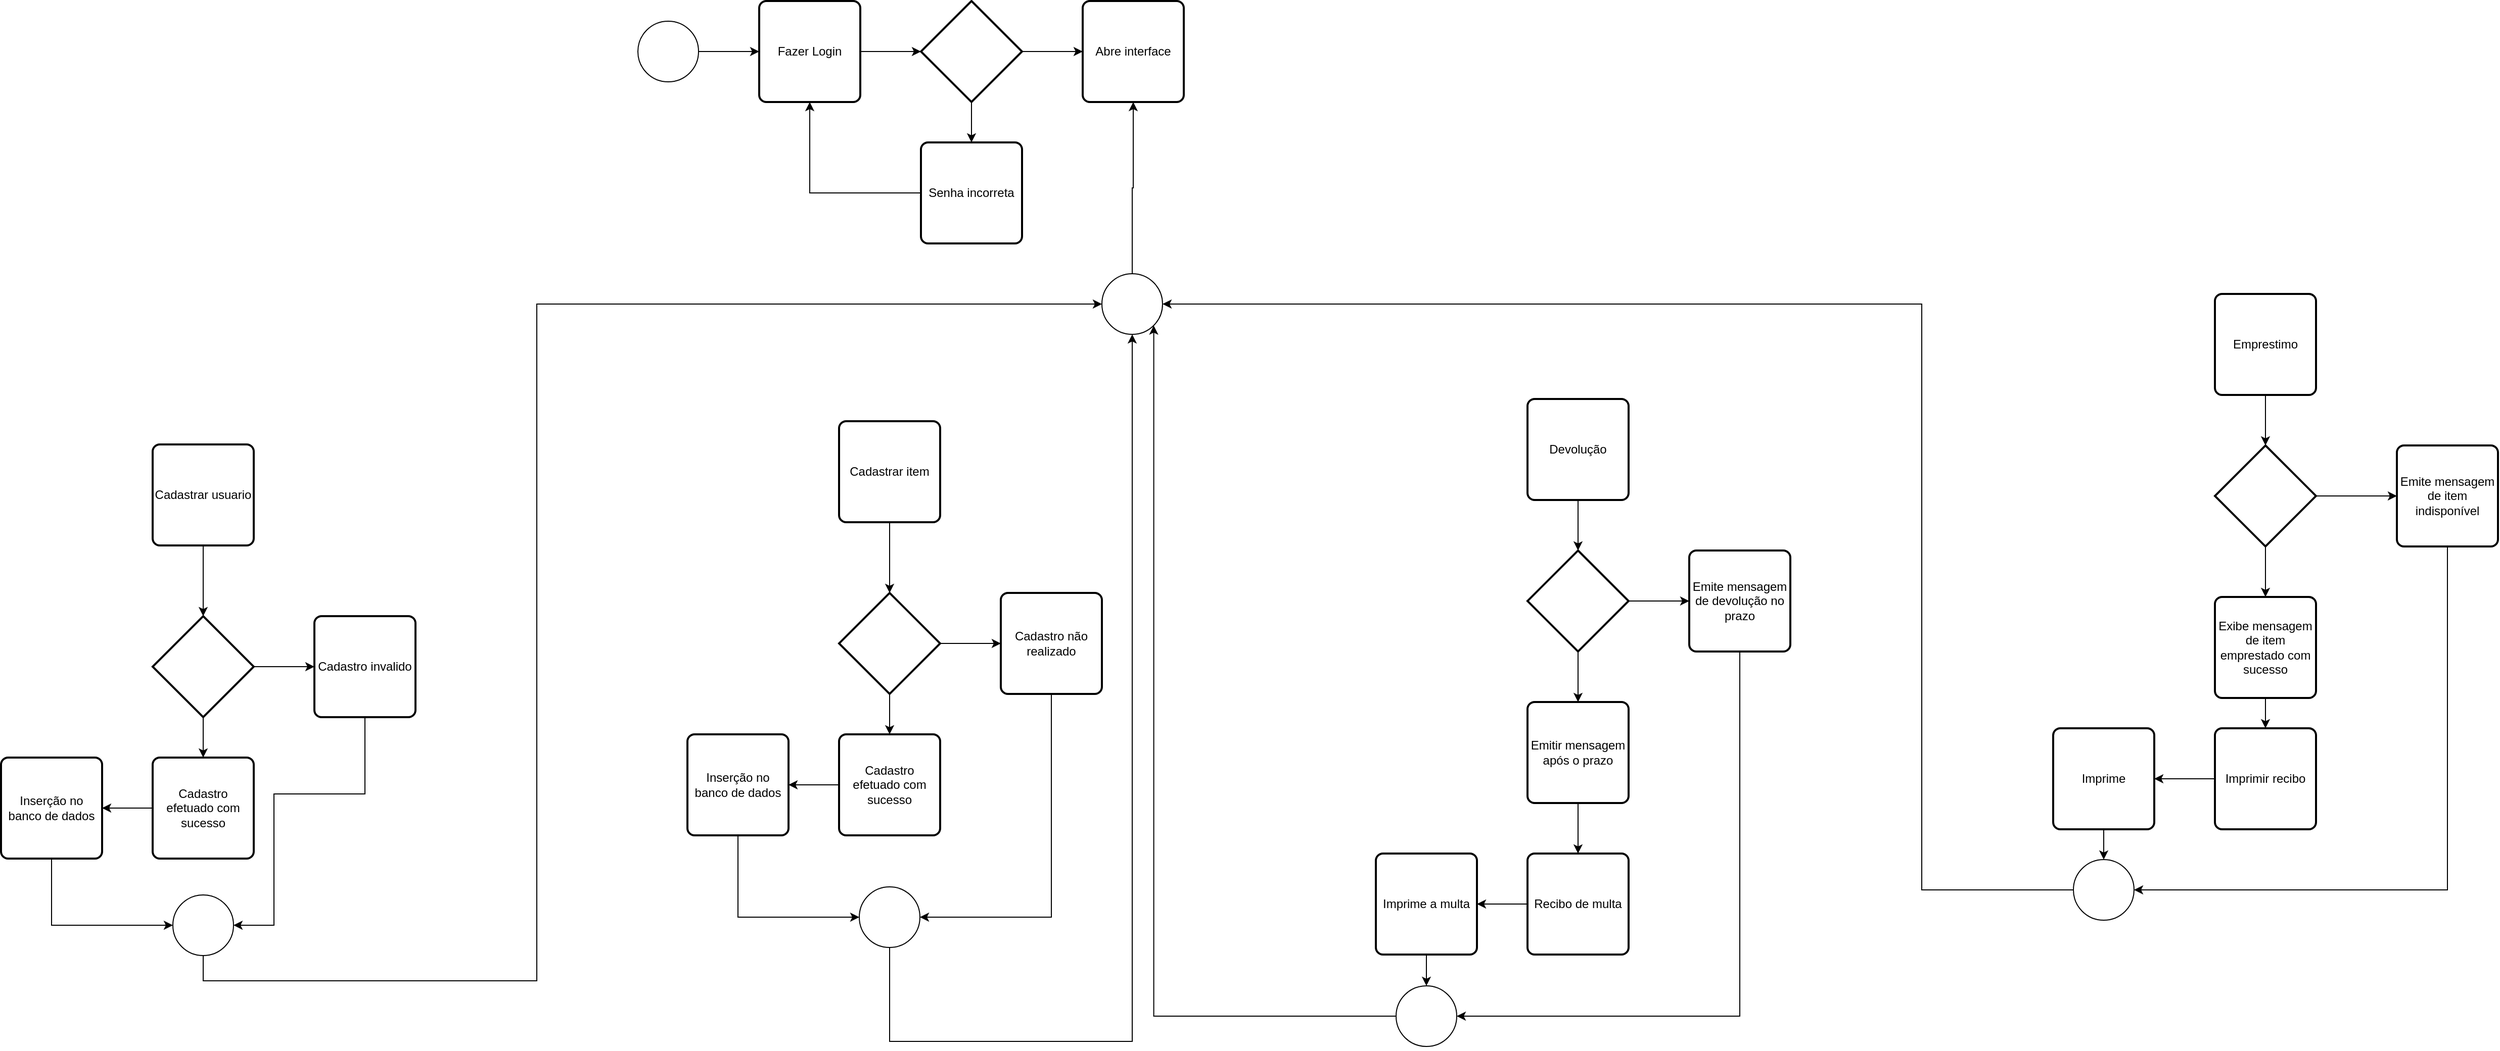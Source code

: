 <mxfile version="24.0.0" type="github">
  <diagram name="Página-1" id="YX1K54ANonkZZs8eJlF3">
    <mxGraphModel dx="1886" dy="680" grid="1" gridSize="10" guides="1" tooltips="1" connect="1" arrows="1" fold="1" page="1" pageScale="1" pageWidth="827" pageHeight="1169" math="0" shadow="0">
      <root>
        <mxCell id="0" />
        <mxCell id="1" parent="0" />
        <mxCell id="kRuGnfXD70lQHXgBYrLt-4" value="" style="edgeStyle=orthogonalEdgeStyle;rounded=0;orthogonalLoop=1;jettySize=auto;html=1;" parent="1" source="kRuGnfXD70lQHXgBYrLt-2" target="kRuGnfXD70lQHXgBYrLt-3" edge="1">
          <mxGeometry relative="1" as="geometry" />
        </mxCell>
        <mxCell id="kRuGnfXD70lQHXgBYrLt-2" value="" style="verticalLabelPosition=bottom;verticalAlign=top;html=1;shape=mxgraph.flowchart.on-page_reference;" parent="1" vertex="1">
          <mxGeometry x="220" y="40" width="60" height="60" as="geometry" />
        </mxCell>
        <mxCell id="kRuGnfXD70lQHXgBYrLt-3" value="Fazer Login" style="rounded=1;whiteSpace=wrap;html=1;absoluteArcSize=1;arcSize=14;strokeWidth=2;" parent="1" vertex="1">
          <mxGeometry x="340" y="20" width="100" height="100" as="geometry" />
        </mxCell>
        <mxCell id="kRuGnfXD70lQHXgBYrLt-8" value="" style="edgeStyle=orthogonalEdgeStyle;rounded=0;orthogonalLoop=1;jettySize=auto;html=1;" parent="1" source="kRuGnfXD70lQHXgBYrLt-5" target="kRuGnfXD70lQHXgBYrLt-7" edge="1">
          <mxGeometry relative="1" as="geometry" />
        </mxCell>
        <mxCell id="kRuGnfXD70lQHXgBYrLt-11" value="" style="edgeStyle=orthogonalEdgeStyle;rounded=0;orthogonalLoop=1;jettySize=auto;html=1;" parent="1" source="kRuGnfXD70lQHXgBYrLt-5" target="kRuGnfXD70lQHXgBYrLt-10" edge="1">
          <mxGeometry relative="1" as="geometry" />
        </mxCell>
        <mxCell id="kRuGnfXD70lQHXgBYrLt-5" value="" style="strokeWidth=2;html=1;shape=mxgraph.flowchart.decision;whiteSpace=wrap;" parent="1" vertex="1">
          <mxGeometry x="500" y="20" width="100" height="100" as="geometry" />
        </mxCell>
        <mxCell id="kRuGnfXD70lQHXgBYrLt-6" style="edgeStyle=orthogonalEdgeStyle;rounded=0;orthogonalLoop=1;jettySize=auto;html=1;entryX=0;entryY=0.5;entryDx=0;entryDy=0;entryPerimeter=0;" parent="1" source="kRuGnfXD70lQHXgBYrLt-3" target="kRuGnfXD70lQHXgBYrLt-5" edge="1">
          <mxGeometry relative="1" as="geometry" />
        </mxCell>
        <mxCell id="kRuGnfXD70lQHXgBYrLt-9" style="edgeStyle=orthogonalEdgeStyle;rounded=0;orthogonalLoop=1;jettySize=auto;html=1;entryX=0.5;entryY=1;entryDx=0;entryDy=0;" parent="1" source="kRuGnfXD70lQHXgBYrLt-7" target="kRuGnfXD70lQHXgBYrLt-3" edge="1">
          <mxGeometry relative="1" as="geometry" />
        </mxCell>
        <mxCell id="kRuGnfXD70lQHXgBYrLt-7" value="Senha incorreta" style="rounded=1;whiteSpace=wrap;html=1;absoluteArcSize=1;arcSize=14;strokeWidth=2;" parent="1" vertex="1">
          <mxGeometry x="500" y="160" width="100" height="100" as="geometry" />
        </mxCell>
        <mxCell id="kRuGnfXD70lQHXgBYrLt-10" value="Abre interface" style="rounded=1;whiteSpace=wrap;html=1;absoluteArcSize=1;arcSize=14;strokeWidth=2;" parent="1" vertex="1">
          <mxGeometry x="660" y="20" width="100" height="100" as="geometry" />
        </mxCell>
        <mxCell id="kRuGnfXD70lQHXgBYrLt-16" value="" style="edgeStyle=orthogonalEdgeStyle;rounded=0;orthogonalLoop=1;jettySize=auto;html=1;" parent="1" source="kRuGnfXD70lQHXgBYrLt-14" target="kRuGnfXD70lQHXgBYrLt-15" edge="1">
          <mxGeometry relative="1" as="geometry" />
        </mxCell>
        <mxCell id="kRuGnfXD70lQHXgBYrLt-14" value="Devolução" style="rounded=1;whiteSpace=wrap;html=1;absoluteArcSize=1;arcSize=14;strokeWidth=2;" parent="1" vertex="1">
          <mxGeometry x="1100" y="414" width="100" height="100" as="geometry" />
        </mxCell>
        <mxCell id="kRuGnfXD70lQHXgBYrLt-18" value="" style="edgeStyle=orthogonalEdgeStyle;rounded=0;orthogonalLoop=1;jettySize=auto;html=1;" parent="1" source="kRuGnfXD70lQHXgBYrLt-15" target="kRuGnfXD70lQHXgBYrLt-17" edge="1">
          <mxGeometry relative="1" as="geometry" />
        </mxCell>
        <mxCell id="kRuGnfXD70lQHXgBYrLt-20" value="" style="edgeStyle=orthogonalEdgeStyle;rounded=0;orthogonalLoop=1;jettySize=auto;html=1;" parent="1" source="kRuGnfXD70lQHXgBYrLt-15" target="kRuGnfXD70lQHXgBYrLt-19" edge="1">
          <mxGeometry relative="1" as="geometry" />
        </mxCell>
        <mxCell id="kRuGnfXD70lQHXgBYrLt-15" value="" style="strokeWidth=2;html=1;shape=mxgraph.flowchart.decision;whiteSpace=wrap;" parent="1" vertex="1">
          <mxGeometry x="1100" y="564" width="100" height="100" as="geometry" />
        </mxCell>
        <mxCell id="kRuGnfXD70lQHXgBYrLt-17" value="Emite mensagem de devolução no prazo" style="rounded=1;whiteSpace=wrap;html=1;absoluteArcSize=1;arcSize=14;strokeWidth=2;" parent="1" vertex="1">
          <mxGeometry x="1260" y="564" width="100" height="100" as="geometry" />
        </mxCell>
        <mxCell id="kRuGnfXD70lQHXgBYrLt-24" value="" style="edgeStyle=orthogonalEdgeStyle;rounded=0;orthogonalLoop=1;jettySize=auto;html=1;" parent="1" source="kRuGnfXD70lQHXgBYrLt-19" target="kRuGnfXD70lQHXgBYrLt-21" edge="1">
          <mxGeometry relative="1" as="geometry" />
        </mxCell>
        <mxCell id="kRuGnfXD70lQHXgBYrLt-19" value="Emitir mensagem após o prazo" style="rounded=1;whiteSpace=wrap;html=1;absoluteArcSize=1;arcSize=14;strokeWidth=2;" parent="1" vertex="1">
          <mxGeometry x="1100" y="714" width="100" height="100" as="geometry" />
        </mxCell>
        <mxCell id="kRuGnfXD70lQHXgBYrLt-23" value="" style="edgeStyle=orthogonalEdgeStyle;rounded=0;orthogonalLoop=1;jettySize=auto;html=1;" parent="1" source="kRuGnfXD70lQHXgBYrLt-21" target="kRuGnfXD70lQHXgBYrLt-22" edge="1">
          <mxGeometry relative="1" as="geometry" />
        </mxCell>
        <mxCell id="kRuGnfXD70lQHXgBYrLt-21" value="Recibo de multa" style="rounded=1;whiteSpace=wrap;html=1;absoluteArcSize=1;arcSize=14;strokeWidth=2;" parent="1" vertex="1">
          <mxGeometry x="1100" y="864" width="100" height="100" as="geometry" />
        </mxCell>
        <mxCell id="kRuGnfXD70lQHXgBYrLt-72" value="" style="edgeStyle=orthogonalEdgeStyle;rounded=0;orthogonalLoop=1;jettySize=auto;html=1;" parent="1" source="kRuGnfXD70lQHXgBYrLt-22" target="kRuGnfXD70lQHXgBYrLt-67" edge="1">
          <mxGeometry relative="1" as="geometry" />
        </mxCell>
        <mxCell id="kRuGnfXD70lQHXgBYrLt-22" value="Imprime a multa" style="rounded=1;whiteSpace=wrap;html=1;absoluteArcSize=1;arcSize=14;strokeWidth=2;" parent="1" vertex="1">
          <mxGeometry x="950" y="864" width="100" height="100" as="geometry" />
        </mxCell>
        <mxCell id="kRuGnfXD70lQHXgBYrLt-27" value="" style="edgeStyle=orthogonalEdgeStyle;rounded=0;orthogonalLoop=1;jettySize=auto;html=1;" parent="1" source="kRuGnfXD70lQHXgBYrLt-25" target="kRuGnfXD70lQHXgBYrLt-26" edge="1">
          <mxGeometry relative="1" as="geometry" />
        </mxCell>
        <mxCell id="kRuGnfXD70lQHXgBYrLt-25" value="Emprestimo" style="rounded=1;whiteSpace=wrap;html=1;absoluteArcSize=1;arcSize=14;strokeWidth=2;" parent="1" vertex="1">
          <mxGeometry x="1780" y="310" width="100" height="100" as="geometry" />
        </mxCell>
        <mxCell id="kRuGnfXD70lQHXgBYrLt-31" style="edgeStyle=orthogonalEdgeStyle;rounded=0;orthogonalLoop=1;jettySize=auto;html=1;entryX=0.5;entryY=0;entryDx=0;entryDy=0;" parent="1" source="kRuGnfXD70lQHXgBYrLt-26" target="kRuGnfXD70lQHXgBYrLt-28" edge="1">
          <mxGeometry relative="1" as="geometry" />
        </mxCell>
        <mxCell id="kRuGnfXD70lQHXgBYrLt-33" value="" style="edgeStyle=orthogonalEdgeStyle;rounded=0;orthogonalLoop=1;jettySize=auto;html=1;" parent="1" source="kRuGnfXD70lQHXgBYrLt-26" target="kRuGnfXD70lQHXgBYrLt-32" edge="1">
          <mxGeometry relative="1" as="geometry" />
        </mxCell>
        <mxCell id="kRuGnfXD70lQHXgBYrLt-26" value="" style="strokeWidth=2;html=1;shape=mxgraph.flowchart.decision;whiteSpace=wrap;" parent="1" vertex="1">
          <mxGeometry x="1780" y="460" width="100" height="100" as="geometry" />
        </mxCell>
        <mxCell id="kRuGnfXD70lQHXgBYrLt-34" value="" style="edgeStyle=orthogonalEdgeStyle;rounded=0;orthogonalLoop=1;jettySize=auto;html=1;" parent="1" source="kRuGnfXD70lQHXgBYrLt-28" target="kRuGnfXD70lQHXgBYrLt-29" edge="1">
          <mxGeometry relative="1" as="geometry" />
        </mxCell>
        <mxCell id="kRuGnfXD70lQHXgBYrLt-28" value="Exibe mensagem de item emprestado com sucesso" style="rounded=1;whiteSpace=wrap;html=1;absoluteArcSize=1;arcSize=14;strokeWidth=2;" parent="1" vertex="1">
          <mxGeometry x="1780" y="610" width="100" height="100" as="geometry" />
        </mxCell>
        <mxCell id="kRuGnfXD70lQHXgBYrLt-36" value="" style="edgeStyle=orthogonalEdgeStyle;rounded=0;orthogonalLoop=1;jettySize=auto;html=1;" parent="1" source="kRuGnfXD70lQHXgBYrLt-29" target="kRuGnfXD70lQHXgBYrLt-35" edge="1">
          <mxGeometry relative="1" as="geometry" />
        </mxCell>
        <mxCell id="kRuGnfXD70lQHXgBYrLt-29" value="Imprimir recibo" style="rounded=1;whiteSpace=wrap;html=1;absoluteArcSize=1;arcSize=14;strokeWidth=2;" parent="1" vertex="1">
          <mxGeometry x="1780" y="740" width="100" height="100" as="geometry" />
        </mxCell>
        <mxCell id="kRuGnfXD70lQHXgBYrLt-32" value="Emite mensagem de item indisponível" style="rounded=1;whiteSpace=wrap;html=1;absoluteArcSize=1;arcSize=14;strokeWidth=2;" parent="1" vertex="1">
          <mxGeometry x="1960" y="460" width="100" height="100" as="geometry" />
        </mxCell>
        <mxCell id="kRuGnfXD70lQHXgBYrLt-73" value="" style="edgeStyle=orthogonalEdgeStyle;rounded=0;orthogonalLoop=1;jettySize=auto;html=1;" parent="1" source="kRuGnfXD70lQHXgBYrLt-35" target="kRuGnfXD70lQHXgBYrLt-71" edge="1">
          <mxGeometry relative="1" as="geometry" />
        </mxCell>
        <mxCell id="kRuGnfXD70lQHXgBYrLt-35" value="Imprime" style="rounded=1;whiteSpace=wrap;html=1;absoluteArcSize=1;arcSize=14;strokeWidth=2;" parent="1" vertex="1">
          <mxGeometry x="1620" y="740" width="100" height="100" as="geometry" />
        </mxCell>
        <mxCell id="kRuGnfXD70lQHXgBYrLt-41" style="edgeStyle=orthogonalEdgeStyle;rounded=0;orthogonalLoop=1;jettySize=auto;html=1;entryX=0.5;entryY=0;entryDx=0;entryDy=0;" parent="1" source="kRuGnfXD70lQHXgBYrLt-39" edge="1">
          <mxGeometry relative="1" as="geometry">
            <mxPoint x="-210" y="629" as="targetPoint" />
          </mxGeometry>
        </mxCell>
        <mxCell id="kRuGnfXD70lQHXgBYrLt-39" value="Cadastrar usuario" style="rounded=1;whiteSpace=wrap;html=1;absoluteArcSize=1;arcSize=14;strokeWidth=2;" parent="1" vertex="1">
          <mxGeometry x="-260" y="459" width="100" height="100" as="geometry" />
        </mxCell>
        <mxCell id="kRuGnfXD70lQHXgBYrLt-45" value="" style="edgeStyle=orthogonalEdgeStyle;rounded=0;orthogonalLoop=1;jettySize=auto;html=1;" parent="1" source="kRuGnfXD70lQHXgBYrLt-42" target="kRuGnfXD70lQHXgBYrLt-44" edge="1">
          <mxGeometry relative="1" as="geometry" />
        </mxCell>
        <mxCell id="kRuGnfXD70lQHXgBYrLt-47" value="" style="edgeStyle=orthogonalEdgeStyle;rounded=0;orthogonalLoop=1;jettySize=auto;html=1;" parent="1" source="kRuGnfXD70lQHXgBYrLt-42" target="kRuGnfXD70lQHXgBYrLt-46" edge="1">
          <mxGeometry relative="1" as="geometry" />
        </mxCell>
        <mxCell id="kRuGnfXD70lQHXgBYrLt-42" value="" style="strokeWidth=2;html=1;shape=mxgraph.flowchart.decision;whiteSpace=wrap;" parent="1" vertex="1">
          <mxGeometry x="-260" y="629" width="100" height="100" as="geometry" />
        </mxCell>
        <mxCell id="kRuGnfXD70lQHXgBYrLt-44" value="Cadastro invalido" style="rounded=1;whiteSpace=wrap;html=1;absoluteArcSize=1;arcSize=14;strokeWidth=2;" parent="1" vertex="1">
          <mxGeometry x="-100" y="629" width="100" height="100" as="geometry" />
        </mxCell>
        <mxCell id="kRuGnfXD70lQHXgBYrLt-49" value="" style="edgeStyle=orthogonalEdgeStyle;rounded=0;orthogonalLoop=1;jettySize=auto;html=1;" parent="1" source="kRuGnfXD70lQHXgBYrLt-46" target="kRuGnfXD70lQHXgBYrLt-48" edge="1">
          <mxGeometry relative="1" as="geometry" />
        </mxCell>
        <mxCell id="kRuGnfXD70lQHXgBYrLt-46" value="Cadastro efetuado com sucesso" style="rounded=1;whiteSpace=wrap;html=1;absoluteArcSize=1;arcSize=14;strokeWidth=2;" parent="1" vertex="1">
          <mxGeometry x="-260" y="769" width="100" height="100" as="geometry" />
        </mxCell>
        <mxCell id="kRuGnfXD70lQHXgBYrLt-48" value="Inserção no banco de dados" style="rounded=1;whiteSpace=wrap;html=1;absoluteArcSize=1;arcSize=14;strokeWidth=2;" parent="1" vertex="1">
          <mxGeometry x="-410" y="769" width="100" height="100" as="geometry" />
        </mxCell>
        <mxCell id="kRuGnfXD70lQHXgBYrLt-51" style="edgeStyle=orthogonalEdgeStyle;rounded=0;orthogonalLoop=1;jettySize=auto;html=1;entryX=0.5;entryY=0;entryDx=0;entryDy=0;" parent="1" source="kRuGnfXD70lQHXgBYrLt-52" edge="1">
          <mxGeometry relative="1" as="geometry">
            <mxPoint x="469" y="606" as="targetPoint" />
          </mxGeometry>
        </mxCell>
        <mxCell id="kRuGnfXD70lQHXgBYrLt-52" value="Cadastrar item" style="rounded=1;whiteSpace=wrap;html=1;absoluteArcSize=1;arcSize=14;strokeWidth=2;" parent="1" vertex="1">
          <mxGeometry x="419" y="436" width="100" height="100" as="geometry" />
        </mxCell>
        <mxCell id="kRuGnfXD70lQHXgBYrLt-53" value="" style="edgeStyle=orthogonalEdgeStyle;rounded=0;orthogonalLoop=1;jettySize=auto;html=1;" parent="1" source="kRuGnfXD70lQHXgBYrLt-55" target="kRuGnfXD70lQHXgBYrLt-56" edge="1">
          <mxGeometry relative="1" as="geometry" />
        </mxCell>
        <mxCell id="kRuGnfXD70lQHXgBYrLt-54" value="" style="edgeStyle=orthogonalEdgeStyle;rounded=0;orthogonalLoop=1;jettySize=auto;html=1;" parent="1" source="kRuGnfXD70lQHXgBYrLt-55" target="kRuGnfXD70lQHXgBYrLt-58" edge="1">
          <mxGeometry relative="1" as="geometry" />
        </mxCell>
        <mxCell id="kRuGnfXD70lQHXgBYrLt-55" value="" style="strokeWidth=2;html=1;shape=mxgraph.flowchart.decision;whiteSpace=wrap;" parent="1" vertex="1">
          <mxGeometry x="419" y="606" width="100" height="100" as="geometry" />
        </mxCell>
        <mxCell id="kRuGnfXD70lQHXgBYrLt-56" value="Cadastro não realizado" style="rounded=1;whiteSpace=wrap;html=1;absoluteArcSize=1;arcSize=14;strokeWidth=2;" parent="1" vertex="1">
          <mxGeometry x="579" y="606" width="100" height="100" as="geometry" />
        </mxCell>
        <mxCell id="kRuGnfXD70lQHXgBYrLt-57" value="" style="edgeStyle=orthogonalEdgeStyle;rounded=0;orthogonalLoop=1;jettySize=auto;html=1;" parent="1" source="kRuGnfXD70lQHXgBYrLt-58" target="kRuGnfXD70lQHXgBYrLt-59" edge="1">
          <mxGeometry relative="1" as="geometry" />
        </mxCell>
        <mxCell id="kRuGnfXD70lQHXgBYrLt-58" value="Cadastro efetuado com sucesso" style="rounded=1;whiteSpace=wrap;html=1;absoluteArcSize=1;arcSize=14;strokeWidth=2;" parent="1" vertex="1">
          <mxGeometry x="419" y="746" width="100" height="100" as="geometry" />
        </mxCell>
        <mxCell id="kRuGnfXD70lQHXgBYrLt-59" value="Inserção no banco de dados" style="rounded=1;whiteSpace=wrap;html=1;absoluteArcSize=1;arcSize=14;strokeWidth=2;" parent="1" vertex="1">
          <mxGeometry x="269" y="746" width="100" height="100" as="geometry" />
        </mxCell>
        <mxCell id="kRuGnfXD70lQHXgBYrLt-79" style="edgeStyle=orthogonalEdgeStyle;rounded=0;orthogonalLoop=1;jettySize=auto;html=1;entryX=0;entryY=0.5;entryDx=0;entryDy=0;entryPerimeter=0;exitX=0.5;exitY=1;exitDx=0;exitDy=0;exitPerimeter=0;" parent="1" source="kRuGnfXD70lQHXgBYrLt-60" target="kRuGnfXD70lQHXgBYrLt-78" edge="1">
          <mxGeometry relative="1" as="geometry">
            <mxPoint x="180" y="340" as="targetPoint" />
            <Array as="points">
              <mxPoint x="-210" y="990" />
              <mxPoint x="120" y="990" />
              <mxPoint x="120" y="320" />
            </Array>
          </mxGeometry>
        </mxCell>
        <mxCell id="kRuGnfXD70lQHXgBYrLt-60" value="" style="verticalLabelPosition=bottom;verticalAlign=top;html=1;shape=mxgraph.flowchart.on-page_reference;" parent="1" vertex="1">
          <mxGeometry x="-240" y="905" width="60" height="60" as="geometry" />
        </mxCell>
        <mxCell id="kRuGnfXD70lQHXgBYrLt-61" style="edgeStyle=orthogonalEdgeStyle;rounded=0;orthogonalLoop=1;jettySize=auto;html=1;entryX=1;entryY=0.5;entryDx=0;entryDy=0;entryPerimeter=0;" parent="1" source="kRuGnfXD70lQHXgBYrLt-44" target="kRuGnfXD70lQHXgBYrLt-60" edge="1">
          <mxGeometry relative="1" as="geometry">
            <Array as="points">
              <mxPoint x="-50" y="805" />
              <mxPoint x="-140" y="805" />
              <mxPoint x="-140" y="935" />
            </Array>
          </mxGeometry>
        </mxCell>
        <mxCell id="kRuGnfXD70lQHXgBYrLt-63" style="edgeStyle=orthogonalEdgeStyle;rounded=0;orthogonalLoop=1;jettySize=auto;html=1;entryX=0;entryY=0.5;entryDx=0;entryDy=0;entryPerimeter=0;" parent="1" source="kRuGnfXD70lQHXgBYrLt-48" target="kRuGnfXD70lQHXgBYrLt-60" edge="1">
          <mxGeometry relative="1" as="geometry">
            <Array as="points">
              <mxPoint x="-360" y="935" />
            </Array>
          </mxGeometry>
        </mxCell>
        <mxCell id="kRuGnfXD70lQHXgBYrLt-64" value="" style="verticalLabelPosition=bottom;verticalAlign=top;html=1;shape=mxgraph.flowchart.on-page_reference;" parent="1" vertex="1">
          <mxGeometry x="439" y="897" width="60" height="60" as="geometry" />
        </mxCell>
        <mxCell id="kRuGnfXD70lQHXgBYrLt-65" style="edgeStyle=orthogonalEdgeStyle;rounded=0;orthogonalLoop=1;jettySize=auto;html=1;entryX=0;entryY=0.5;entryDx=0;entryDy=0;entryPerimeter=0;" parent="1" source="kRuGnfXD70lQHXgBYrLt-59" target="kRuGnfXD70lQHXgBYrLt-64" edge="1">
          <mxGeometry relative="1" as="geometry">
            <Array as="points">
              <mxPoint x="319" y="927" />
            </Array>
          </mxGeometry>
        </mxCell>
        <mxCell id="kRuGnfXD70lQHXgBYrLt-66" style="edgeStyle=orthogonalEdgeStyle;rounded=0;orthogonalLoop=1;jettySize=auto;html=1;entryX=1;entryY=0.5;entryDx=0;entryDy=0;entryPerimeter=0;" parent="1" source="kRuGnfXD70lQHXgBYrLt-56" target="kRuGnfXD70lQHXgBYrLt-64" edge="1">
          <mxGeometry relative="1" as="geometry">
            <Array as="points">
              <mxPoint x="629" y="927" />
            </Array>
          </mxGeometry>
        </mxCell>
        <mxCell id="kRuGnfXD70lQHXgBYrLt-67" value="" style="verticalLabelPosition=bottom;verticalAlign=top;html=1;shape=mxgraph.flowchart.on-page_reference;" parent="1" vertex="1">
          <mxGeometry x="970" y="995" width="60" height="60" as="geometry" />
        </mxCell>
        <mxCell id="kRuGnfXD70lQHXgBYrLt-71" value="" style="verticalLabelPosition=bottom;verticalAlign=top;html=1;shape=mxgraph.flowchart.on-page_reference;" parent="1" vertex="1">
          <mxGeometry x="1640" y="870" width="60" height="60" as="geometry" />
        </mxCell>
        <mxCell id="kRuGnfXD70lQHXgBYrLt-74" style="edgeStyle=orthogonalEdgeStyle;rounded=0;orthogonalLoop=1;jettySize=auto;html=1;entryX=1;entryY=0.5;entryDx=0;entryDy=0;entryPerimeter=0;" parent="1" source="kRuGnfXD70lQHXgBYrLt-17" target="kRuGnfXD70lQHXgBYrLt-67" edge="1">
          <mxGeometry relative="1" as="geometry">
            <Array as="points">
              <mxPoint x="1310" y="1025" />
            </Array>
          </mxGeometry>
        </mxCell>
        <mxCell id="kRuGnfXD70lQHXgBYrLt-75" style="edgeStyle=orthogonalEdgeStyle;rounded=0;orthogonalLoop=1;jettySize=auto;html=1;entryX=1;entryY=0.5;entryDx=0;entryDy=0;entryPerimeter=0;" parent="1" source="kRuGnfXD70lQHXgBYrLt-32" target="kRuGnfXD70lQHXgBYrLt-71" edge="1">
          <mxGeometry relative="1" as="geometry">
            <Array as="points">
              <mxPoint x="2010" y="900" />
            </Array>
          </mxGeometry>
        </mxCell>
        <mxCell id="kRuGnfXD70lQHXgBYrLt-83" style="edgeStyle=orthogonalEdgeStyle;rounded=0;orthogonalLoop=1;jettySize=auto;html=1;entryX=0.5;entryY=1;entryDx=0;entryDy=0;" parent="1" source="kRuGnfXD70lQHXgBYrLt-78" target="kRuGnfXD70lQHXgBYrLt-10" edge="1">
          <mxGeometry relative="1" as="geometry" />
        </mxCell>
        <mxCell id="kRuGnfXD70lQHXgBYrLt-78" value="" style="verticalLabelPosition=bottom;verticalAlign=top;html=1;shape=mxgraph.flowchart.on-page_reference;" parent="1" vertex="1">
          <mxGeometry x="679" y="290" width="60" height="60" as="geometry" />
        </mxCell>
        <mxCell id="kRuGnfXD70lQHXgBYrLt-80" style="edgeStyle=orthogonalEdgeStyle;rounded=0;orthogonalLoop=1;jettySize=auto;html=1;entryX=0.5;entryY=1;entryDx=0;entryDy=0;entryPerimeter=0;exitX=0.5;exitY=1;exitDx=0;exitDy=0;exitPerimeter=0;" parent="1" source="kRuGnfXD70lQHXgBYrLt-64" target="kRuGnfXD70lQHXgBYrLt-78" edge="1">
          <mxGeometry relative="1" as="geometry">
            <mxPoint x="480" y="927" as="sourcePoint" />
            <Array as="points">
              <mxPoint x="469" y="1050" />
              <mxPoint x="709" y="1050" />
            </Array>
          </mxGeometry>
        </mxCell>
        <mxCell id="kRuGnfXD70lQHXgBYrLt-81" style="edgeStyle=orthogonalEdgeStyle;rounded=0;orthogonalLoop=1;jettySize=auto;html=1;entryX=0.855;entryY=0.855;entryDx=0;entryDy=0;entryPerimeter=0;" parent="1" source="kRuGnfXD70lQHXgBYrLt-67" target="kRuGnfXD70lQHXgBYrLt-78" edge="1">
          <mxGeometry relative="1" as="geometry" />
        </mxCell>
        <mxCell id="kRuGnfXD70lQHXgBYrLt-82" style="edgeStyle=orthogonalEdgeStyle;rounded=0;orthogonalLoop=1;jettySize=auto;html=1;entryX=1;entryY=0.5;entryDx=0;entryDy=0;entryPerimeter=0;" parent="1" source="kRuGnfXD70lQHXgBYrLt-71" target="kRuGnfXD70lQHXgBYrLt-78" edge="1">
          <mxGeometry relative="1" as="geometry">
            <Array as="points">
              <mxPoint x="1490" y="900" />
              <mxPoint x="1490" y="320" />
            </Array>
          </mxGeometry>
        </mxCell>
      </root>
    </mxGraphModel>
  </diagram>
</mxfile>
